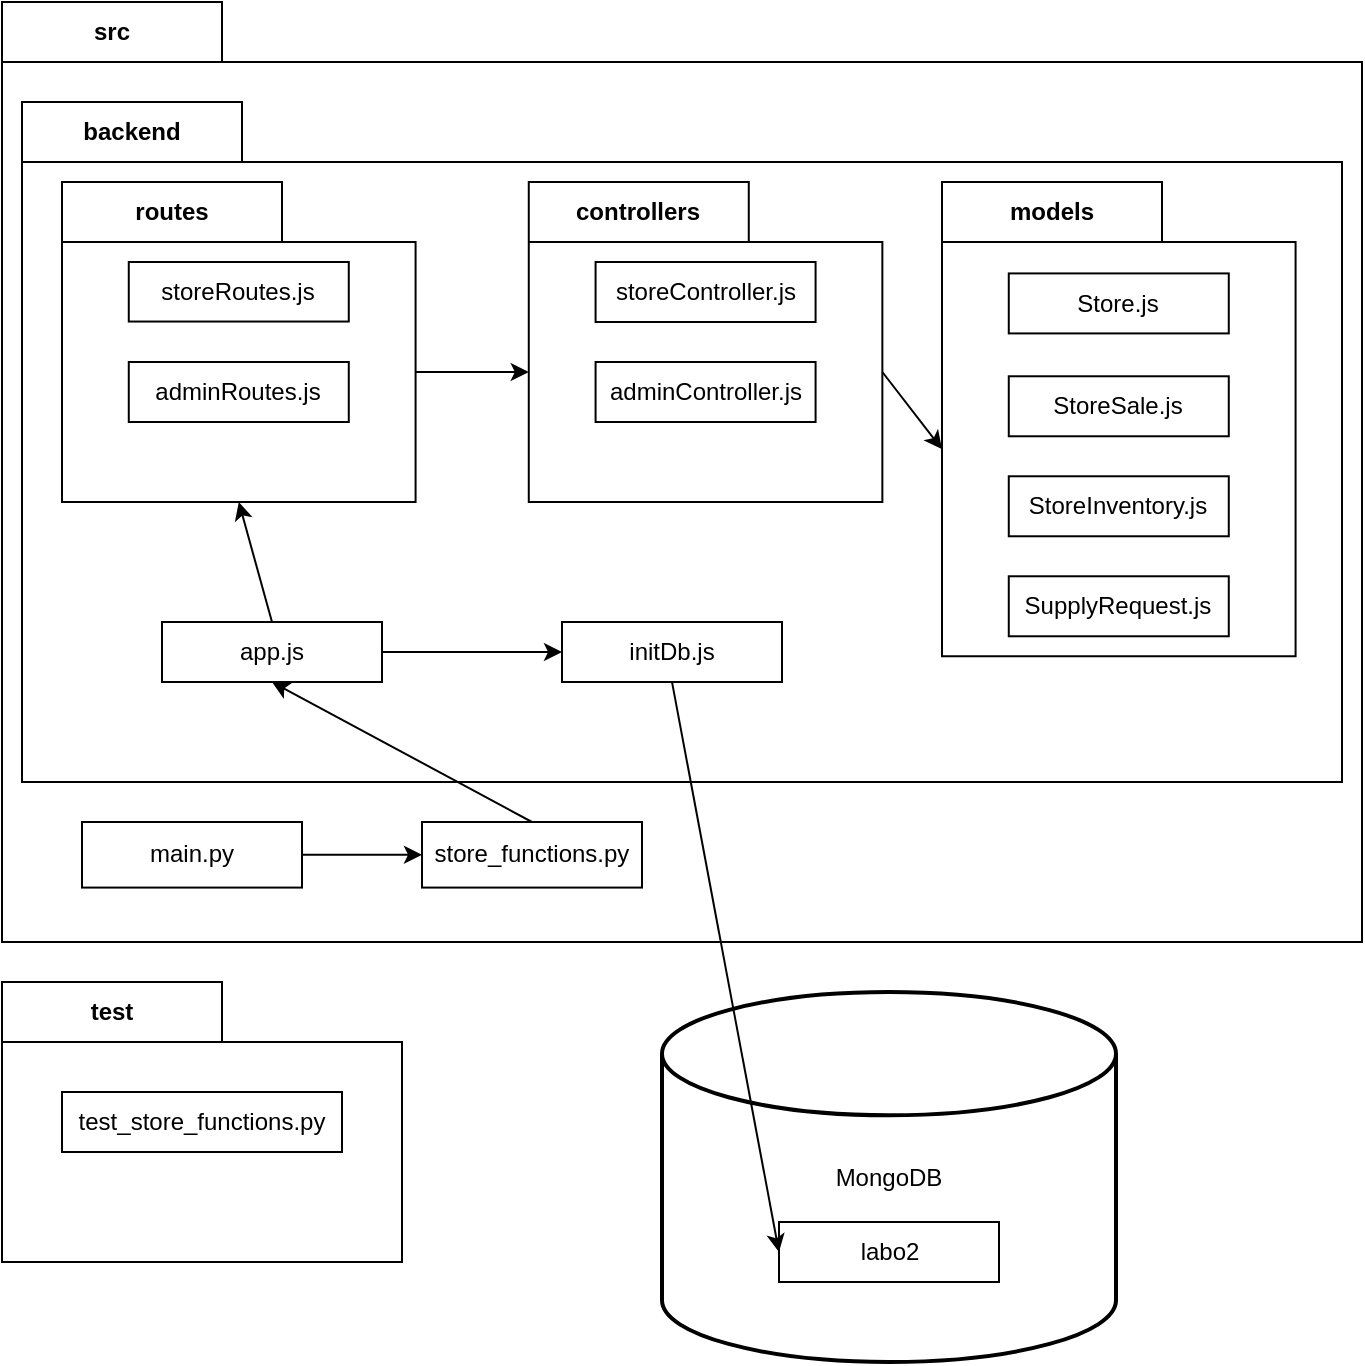 <mxfile version="27.1.1">
  <diagram name="Page-1" id="jsR8ZWDM8m9bZ2pkxOQI">
    <mxGraphModel dx="1426" dy="757" grid="1" gridSize="10" guides="1" tooltips="1" connect="1" arrows="1" fold="1" page="1" pageScale="1" pageWidth="850" pageHeight="1100" math="0" shadow="0">
      <root>
        <mxCell id="0" />
        <mxCell id="1" parent="0" />
        <mxCell id="qvupkEEIyL3yOIonO_8t-2" value="src" style="shape=folder;fontStyle=1;tabWidth=110;tabHeight=30;tabPosition=left;html=1;boundedLbl=1;labelInHeader=1;container=1;collapsible=0;whiteSpace=wrap;" parent="1" vertex="1">
          <mxGeometry x="80" y="110" width="680" height="470" as="geometry" />
        </mxCell>
        <mxCell id="qvupkEEIyL3yOIonO_8t-3" value="" style="html=1;strokeColor=none;resizeWidth=1;resizeHeight=1;fillColor=none;part=1;connectable=0;allowArrows=0;deletable=0;whiteSpace=wrap;" parent="qvupkEEIyL3yOIonO_8t-2" vertex="1">
          <mxGeometry width="680" height="329" relative="1" as="geometry">
            <mxPoint y="30" as="offset" />
          </mxGeometry>
        </mxCell>
        <mxCell id="qvupkEEIyL3yOIonO_8t-6" value="backend" style="shape=folder;fontStyle=1;tabWidth=110;tabHeight=30;tabPosition=left;html=1;boundedLbl=1;labelInHeader=1;container=1;collapsible=0;whiteSpace=wrap;" parent="qvupkEEIyL3yOIonO_8t-2" vertex="1">
          <mxGeometry x="10" y="50" width="660" height="340" as="geometry" />
        </mxCell>
        <mxCell id="qvupkEEIyL3yOIonO_8t-7" value="" style="html=1;strokeColor=none;resizeWidth=1;resizeHeight=1;fillColor=none;part=1;connectable=0;allowArrows=0;deletable=0;whiteSpace=wrap;" parent="qvupkEEIyL3yOIonO_8t-6" vertex="1">
          <mxGeometry width="660" height="238" relative="1" as="geometry">
            <mxPoint y="30" as="offset" />
          </mxGeometry>
        </mxCell>
        <mxCell id="qvupkEEIyL3yOIonO_8t-10" value="routes" style="shape=folder;fontStyle=1;tabWidth=110;tabHeight=30;tabPosition=left;html=1;boundedLbl=1;labelInHeader=1;container=1;collapsible=0;whiteSpace=wrap;" parent="qvupkEEIyL3yOIonO_8t-6" vertex="1">
          <mxGeometry x="20" y="40" width="176.79" height="160" as="geometry" />
        </mxCell>
        <mxCell id="qvupkEEIyL3yOIonO_8t-11" value="" style="html=1;strokeColor=none;resizeWidth=1;resizeHeight=1;fillColor=none;part=1;connectable=0;allowArrows=0;deletable=0;whiteSpace=wrap;" parent="qvupkEEIyL3yOIonO_8t-10" vertex="1">
          <mxGeometry width="176.79" height="112.0" relative="1" as="geometry">
            <mxPoint y="30" as="offset" />
          </mxGeometry>
        </mxCell>
        <mxCell id="qvupkEEIyL3yOIonO_8t-23" value="storeRoutes.js" style="html=1;whiteSpace=wrap;" parent="qvupkEEIyL3yOIonO_8t-10" vertex="1">
          <mxGeometry x="33.39" y="40" width="110" height="29.77" as="geometry" />
        </mxCell>
        <mxCell id="qvupkEEIyL3yOIonO_8t-24" value="adminRoutes.js" style="html=1;whiteSpace=wrap;" parent="qvupkEEIyL3yOIonO_8t-10" vertex="1">
          <mxGeometry x="33.39" y="90" width="110" height="30" as="geometry" />
        </mxCell>
        <mxCell id="qvupkEEIyL3yOIonO_8t-12" value="controllers" style="shape=folder;fontStyle=1;tabWidth=110;tabHeight=30;tabPosition=left;html=1;boundedLbl=1;labelInHeader=1;container=1;collapsible=0;whiteSpace=wrap;" parent="qvupkEEIyL3yOIonO_8t-6" vertex="1">
          <mxGeometry x="253.39" y="40" width="176.79" height="160" as="geometry" />
        </mxCell>
        <mxCell id="qvupkEEIyL3yOIonO_8t-13" value="" style="html=1;strokeColor=none;resizeWidth=1;resizeHeight=1;fillColor=none;part=1;connectable=0;allowArrows=0;deletable=0;whiteSpace=wrap;" parent="qvupkEEIyL3yOIonO_8t-12" vertex="1">
          <mxGeometry width="176.79" height="112.0" relative="1" as="geometry">
            <mxPoint y="30" as="offset" />
          </mxGeometry>
        </mxCell>
        <mxCell id="qvupkEEIyL3yOIonO_8t-25" value="storeController.js" style="html=1;whiteSpace=wrap;" parent="qvupkEEIyL3yOIonO_8t-12" vertex="1">
          <mxGeometry x="33.4" y="40" width="110" height="30" as="geometry" />
        </mxCell>
        <mxCell id="qvupkEEIyL3yOIonO_8t-26" value="adminController.js" style="html=1;whiteSpace=wrap;" parent="qvupkEEIyL3yOIonO_8t-12" vertex="1">
          <mxGeometry x="33.4" y="90" width="110" height="30" as="geometry" />
        </mxCell>
        <mxCell id="qvupkEEIyL3yOIonO_8t-27" value="app.js" style="html=1;whiteSpace=wrap;" parent="qvupkEEIyL3yOIonO_8t-6" vertex="1">
          <mxGeometry x="70.0" y="260" width="110" height="30" as="geometry" />
        </mxCell>
        <mxCell id="qvupkEEIyL3yOIonO_8t-28" value="initDb.js" style="html=1;whiteSpace=wrap;" parent="qvupkEEIyL3yOIonO_8t-6" vertex="1">
          <mxGeometry x="270" y="260" width="110" height="30" as="geometry" />
        </mxCell>
        <mxCell id="qvupkEEIyL3yOIonO_8t-33" value="" style="endArrow=classic;html=1;rounded=0;entryX=0;entryY=0.5;entryDx=0;entryDy=0;exitX=1;exitY=0.5;exitDx=0;exitDy=0;" parent="qvupkEEIyL3yOIonO_8t-6" source="qvupkEEIyL3yOIonO_8t-27" target="qvupkEEIyL3yOIonO_8t-28" edge="1">
          <mxGeometry width="50" height="50" relative="1" as="geometry">
            <mxPoint x="250" y="500" as="sourcePoint" />
            <mxPoint x="300" y="450" as="targetPoint" />
          </mxGeometry>
        </mxCell>
        <mxCell id="qvupkEEIyL3yOIonO_8t-34" value="" style="endArrow=classic;html=1;rounded=0;entryX=0;entryY=0;entryDx=0;entryDy=95;entryPerimeter=0;exitX=0;exitY=0;exitDx=176.79;exitDy=95;exitPerimeter=0;" parent="qvupkEEIyL3yOIonO_8t-6" source="qvupkEEIyL3yOIonO_8t-10" target="qvupkEEIyL3yOIonO_8t-12" edge="1">
          <mxGeometry width="50" height="50" relative="1" as="geometry">
            <mxPoint x="250" y="500" as="sourcePoint" />
            <mxPoint x="300" y="450" as="targetPoint" />
          </mxGeometry>
        </mxCell>
        <mxCell id="qvupkEEIyL3yOIonO_8t-35" value="" style="endArrow=classic;html=1;rounded=0;entryX=0.5;entryY=1;entryDx=0;entryDy=0;entryPerimeter=0;exitX=0.5;exitY=0;exitDx=0;exitDy=0;" parent="qvupkEEIyL3yOIonO_8t-6" source="qvupkEEIyL3yOIonO_8t-27" target="qvupkEEIyL3yOIonO_8t-10" edge="1">
          <mxGeometry width="50" height="50" relative="1" as="geometry">
            <mxPoint x="240" y="280" as="sourcePoint" />
            <mxPoint x="290" y="230" as="targetPoint" />
          </mxGeometry>
        </mxCell>
        <mxCell id="qvupkEEIyL3yOIonO_8t-8" value="models" style="shape=folder;fontStyle=1;tabWidth=110;tabHeight=30;tabPosition=left;html=1;boundedLbl=1;labelInHeader=1;container=1;collapsible=0;whiteSpace=wrap;" parent="qvupkEEIyL3yOIonO_8t-6" vertex="1">
          <mxGeometry x="460" y="40" width="176.79" height="237.14" as="geometry" />
        </mxCell>
        <mxCell id="qvupkEEIyL3yOIonO_8t-9" value="" style="html=1;strokeColor=none;resizeWidth=1;resizeHeight=1;fillColor=none;part=1;connectable=0;allowArrows=0;deletable=0;whiteSpace=wrap;" parent="qvupkEEIyL3yOIonO_8t-8" vertex="1">
          <mxGeometry width="176.79" height="165.998" relative="1" as="geometry">
            <mxPoint y="30" as="offset" />
          </mxGeometry>
        </mxCell>
        <mxCell id="qvupkEEIyL3yOIonO_8t-19" value="Store.js" style="html=1;whiteSpace=wrap;" parent="qvupkEEIyL3yOIonO_8t-8" vertex="1">
          <mxGeometry x="33.39" y="45.71" width="110" height="30" as="geometry" />
        </mxCell>
        <mxCell id="qvupkEEIyL3yOIonO_8t-20" value="StoreSale.js&lt;span style=&quot;color: rgba(0, 0, 0, 0); font-family: monospace; font-size: 0px; text-align: start; text-wrap-mode: nowrap;&quot;&gt;%3CmxGraphModel%3E%3Croot%3E%3CmxCell%20id%3D%220%22%2F%3E%3CmxCell%20id%3D%221%22%20parent%3D%220%22%2F%3E%3CmxCell%20id%3D%222%22%20value%3D%22Packaged%20element1%22%20style%3D%22html%3D1%3BwhiteSpace%3Dwrap%3B%22%20vertex%3D%221%22%20parent%3D%221%22%3E%3CmxGeometry%20x%3D%22590%22%20y%3D%2270%22%20width%3D%22110%22%20height%3D%2230%22%20as%3D%22geometry%22%2F%3E%3C%2FmxCell%3E%3C%2Froot%3E%3C%2FmxGraphModel%3E&lt;/span&gt;" style="html=1;whiteSpace=wrap;" parent="qvupkEEIyL3yOIonO_8t-8" vertex="1">
          <mxGeometry x="33.39" y="97.14" width="110" height="30" as="geometry" />
        </mxCell>
        <mxCell id="qvupkEEIyL3yOIonO_8t-21" value="StoreInventory.js" style="html=1;whiteSpace=wrap;" parent="qvupkEEIyL3yOIonO_8t-8" vertex="1">
          <mxGeometry x="33.39" y="147.14" width="110" height="30" as="geometry" />
        </mxCell>
        <mxCell id="qvupkEEIyL3yOIonO_8t-22" value="SupplyRequest.js" style="html=1;whiteSpace=wrap;" parent="qvupkEEIyL3yOIonO_8t-8" vertex="1">
          <mxGeometry x="33.39" y="197.14" width="110" height="30" as="geometry" />
        </mxCell>
        <mxCell id="qvupkEEIyL3yOIonO_8t-36" value="" style="endArrow=classic;html=1;rounded=0;entryX=0;entryY=0;entryDx=0;entryDy=133.57;entryPerimeter=0;exitX=0;exitY=0;exitDx=176.79;exitDy=95;exitPerimeter=0;" parent="qvupkEEIyL3yOIonO_8t-6" source="qvupkEEIyL3yOIonO_8t-12" target="qvupkEEIyL3yOIonO_8t-8" edge="1">
          <mxGeometry width="50" height="50" relative="1" as="geometry">
            <mxPoint x="400" y="250" as="sourcePoint" />
            <mxPoint x="450" y="200" as="targetPoint" />
          </mxGeometry>
        </mxCell>
        <mxCell id="qvupkEEIyL3yOIonO_8t-17" value="main.py" style="html=1;whiteSpace=wrap;" parent="qvupkEEIyL3yOIonO_8t-2" vertex="1">
          <mxGeometry x="40" y="409.999" width="110" height="32.791" as="geometry" />
        </mxCell>
        <mxCell id="qvupkEEIyL3yOIonO_8t-32" value="" style="endArrow=classic;html=1;rounded=0;entryX=0;entryY=0.5;entryDx=0;entryDy=0;exitX=1;exitY=0.5;exitDx=0;exitDy=0;" parent="qvupkEEIyL3yOIonO_8t-2" source="qvupkEEIyL3yOIonO_8t-17" target="UZMhBCdMizt_VSbncGfD-1" edge="1">
          <mxGeometry width="50" height="50" relative="1" as="geometry">
            <mxPoint x="250" y="550" as="sourcePoint" />
            <mxPoint x="300" y="500" as="targetPoint" />
          </mxGeometry>
        </mxCell>
        <mxCell id="UZMhBCdMizt_VSbncGfD-1" value="store_functions.py" style="html=1;whiteSpace=wrap;" vertex="1" parent="qvupkEEIyL3yOIonO_8t-2">
          <mxGeometry x="210" y="410" width="110" height="32.791" as="geometry" />
        </mxCell>
        <mxCell id="UZMhBCdMizt_VSbncGfD-2" value="" style="endArrow=classic;html=1;rounded=0;entryX=0.5;entryY=1;entryDx=0;entryDy=0;exitX=0.5;exitY=0;exitDx=0;exitDy=0;" edge="1" parent="qvupkEEIyL3yOIonO_8t-2" source="UZMhBCdMizt_VSbncGfD-1" target="qvupkEEIyL3yOIonO_8t-27">
          <mxGeometry width="50" height="50" relative="1" as="geometry">
            <mxPoint x="250" y="580" as="sourcePoint" />
            <mxPoint x="300" y="530" as="targetPoint" />
          </mxGeometry>
        </mxCell>
        <mxCell id="qvupkEEIyL3yOIonO_8t-4" value="test" style="shape=folder;fontStyle=1;tabWidth=110;tabHeight=30;tabPosition=left;html=1;boundedLbl=1;labelInHeader=1;container=1;collapsible=0;whiteSpace=wrap;" parent="1" vertex="1">
          <mxGeometry x="80" y="600" width="200" height="140" as="geometry" />
        </mxCell>
        <mxCell id="qvupkEEIyL3yOIonO_8t-5" value="" style="html=1;strokeColor=none;resizeWidth=1;resizeHeight=1;fillColor=none;part=1;connectable=0;allowArrows=0;deletable=0;whiteSpace=wrap;" parent="qvupkEEIyL3yOIonO_8t-4" vertex="1">
          <mxGeometry width="200" height="98" relative="1" as="geometry">
            <mxPoint y="30" as="offset" />
          </mxGeometry>
        </mxCell>
        <mxCell id="qvupkEEIyL3yOIonO_8t-29" value="test_store_functions.py" style="html=1;whiteSpace=wrap;" parent="qvupkEEIyL3yOIonO_8t-4" vertex="1">
          <mxGeometry x="30" y="55" width="140" height="30" as="geometry" />
        </mxCell>
        <mxCell id="qvupkEEIyL3yOIonO_8t-30" value="MongoDB" style="strokeWidth=2;html=1;shape=mxgraph.flowchart.database;whiteSpace=wrap;" parent="1" vertex="1">
          <mxGeometry x="410" y="605" width="227" height="185" as="geometry" />
        </mxCell>
        <mxCell id="qvupkEEIyL3yOIonO_8t-31" value="labo2" style="html=1;whiteSpace=wrap;" parent="1" vertex="1">
          <mxGeometry x="468.5" y="720" width="110" height="30" as="geometry" />
        </mxCell>
        <mxCell id="qvupkEEIyL3yOIonO_8t-37" value="" style="endArrow=classic;html=1;rounded=0;entryX=0;entryY=0.5;entryDx=0;entryDy=0;exitX=0.5;exitY=1;exitDx=0;exitDy=0;" parent="1" source="qvupkEEIyL3yOIonO_8t-28" target="qvupkEEIyL3yOIonO_8t-31" edge="1">
          <mxGeometry width="50" height="50" relative="1" as="geometry">
            <mxPoint x="330" y="680" as="sourcePoint" />
            <mxPoint x="380" y="630" as="targetPoint" />
          </mxGeometry>
        </mxCell>
      </root>
    </mxGraphModel>
  </diagram>
</mxfile>
